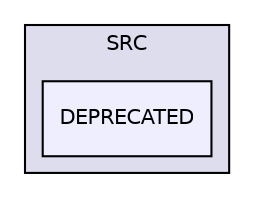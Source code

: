 digraph "libs/lapack-3.6.0/SRC/DEPRECATED" {
  compound=true
  node [ fontsize="10", fontname="Helvetica"];
  edge [ labelfontsize="10", labelfontname="Helvetica"];
  subgraph clusterdir_9519b7776bf287d1993b4f43e920c7e9 {
    graph [ bgcolor="#ddddee", pencolor="black", label="SRC" fontname="Helvetica", fontsize="10", URL="dir_9519b7776bf287d1993b4f43e920c7e9.html"]
  dir_8bbbf894ee71d83d683dfd83f0001910 [shape=box, label="DEPRECATED", style="filled", fillcolor="#eeeeff", pencolor="black", URL="dir_8bbbf894ee71d83d683dfd83f0001910.html"];
  }
}
